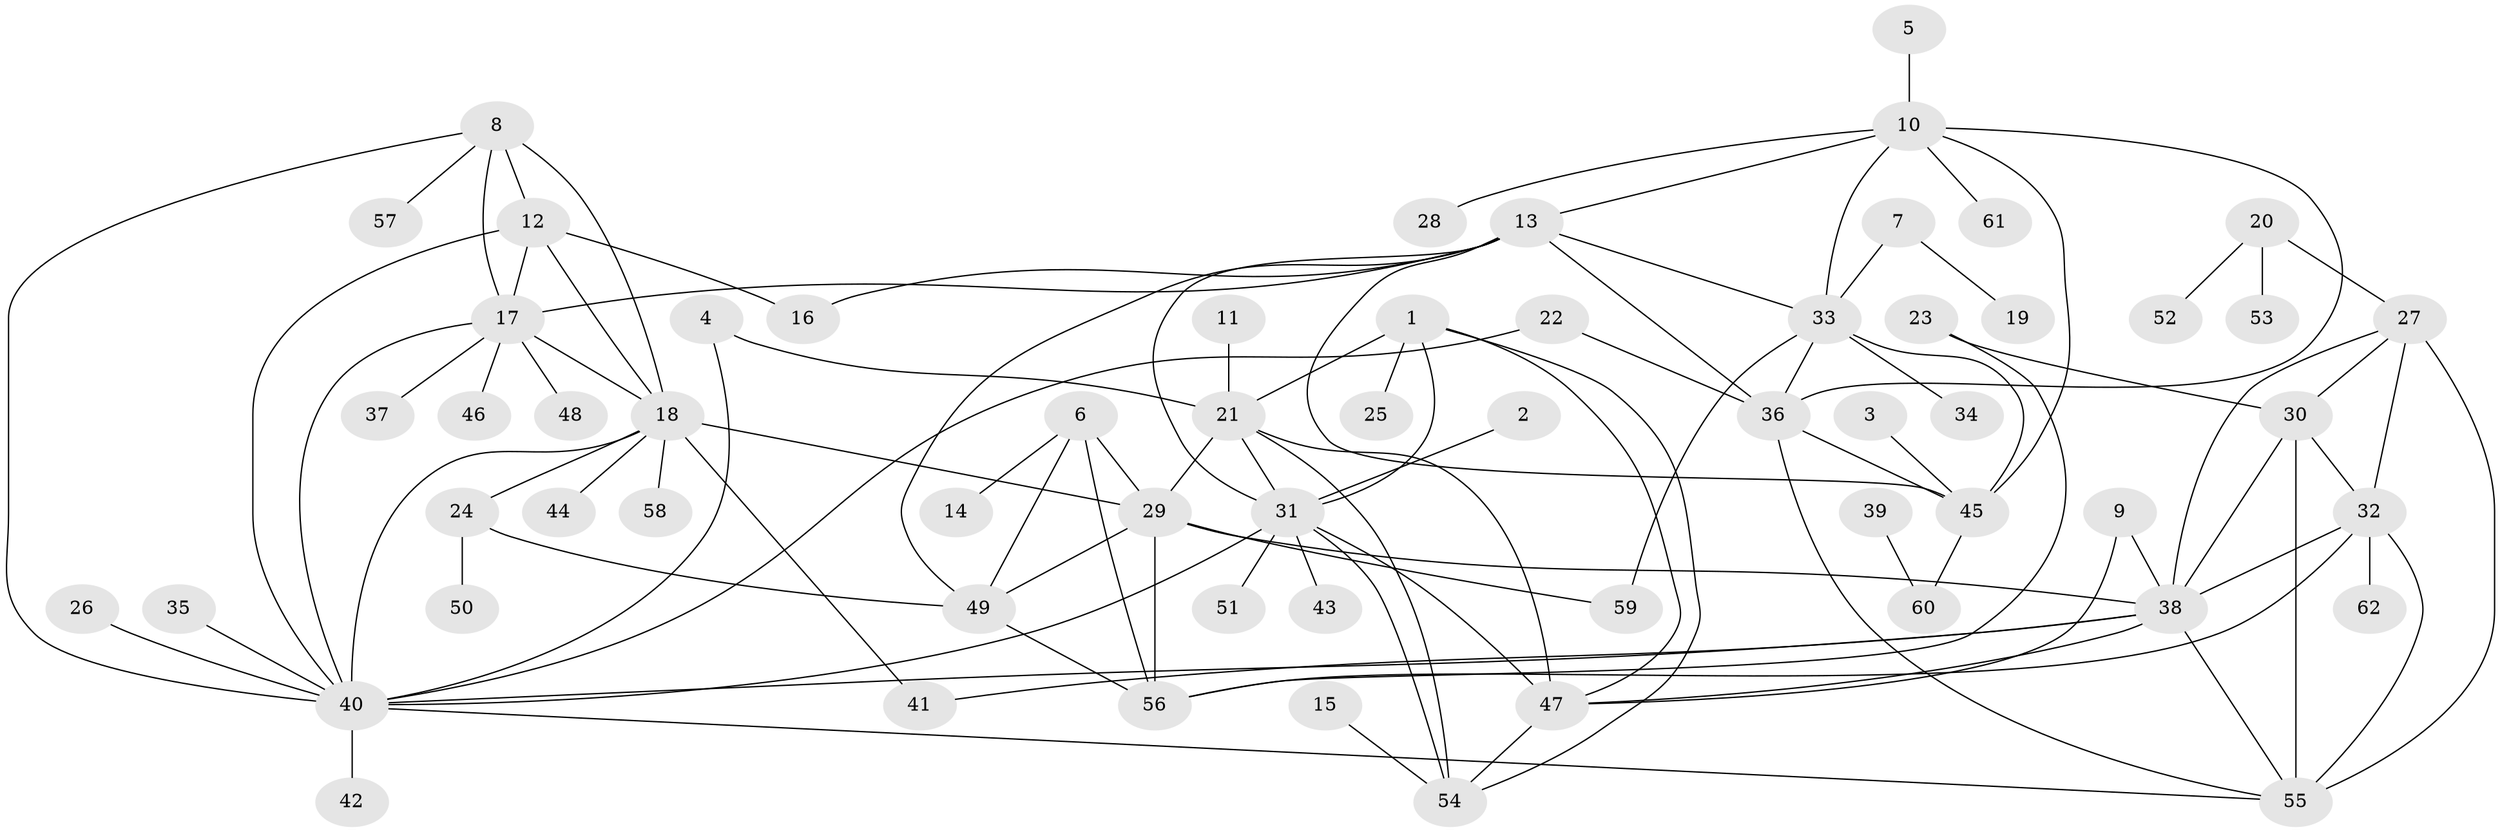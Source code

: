 // original degree distribution, {13: 0.008130081300813009, 6: 0.056910569105691054, 10: 0.016260162601626018, 7: 0.024390243902439025, 12: 0.024390243902439025, 9: 0.04065040650406504, 8: 0.056910569105691054, 5: 0.008130081300813009, 11: 0.008130081300813009, 1: 0.5447154471544715, 4: 0.016260162601626018, 3: 0.032520325203252036, 2: 0.16260162601626016}
// Generated by graph-tools (version 1.1) at 2025/02/03/09/25 03:02:47]
// undirected, 62 vertices, 104 edges
graph export_dot {
graph [start="1"]
  node [color=gray90,style=filled];
  1;
  2;
  3;
  4;
  5;
  6;
  7;
  8;
  9;
  10;
  11;
  12;
  13;
  14;
  15;
  16;
  17;
  18;
  19;
  20;
  21;
  22;
  23;
  24;
  25;
  26;
  27;
  28;
  29;
  30;
  31;
  32;
  33;
  34;
  35;
  36;
  37;
  38;
  39;
  40;
  41;
  42;
  43;
  44;
  45;
  46;
  47;
  48;
  49;
  50;
  51;
  52;
  53;
  54;
  55;
  56;
  57;
  58;
  59;
  60;
  61;
  62;
  1 -- 21 [weight=2.0];
  1 -- 25 [weight=1.0];
  1 -- 31 [weight=1.0];
  1 -- 47 [weight=1.0];
  1 -- 54 [weight=1.0];
  2 -- 31 [weight=1.0];
  3 -- 45 [weight=1.0];
  4 -- 21 [weight=1.0];
  4 -- 40 [weight=1.0];
  5 -- 10 [weight=1.0];
  6 -- 14 [weight=1.0];
  6 -- 29 [weight=4.0];
  6 -- 49 [weight=2.0];
  6 -- 56 [weight=2.0];
  7 -- 19 [weight=1.0];
  7 -- 33 [weight=1.0];
  8 -- 12 [weight=2.0];
  8 -- 17 [weight=1.0];
  8 -- 18 [weight=1.0];
  8 -- 40 [weight=1.0];
  8 -- 57 [weight=1.0];
  9 -- 38 [weight=1.0];
  9 -- 47 [weight=1.0];
  10 -- 13 [weight=2.0];
  10 -- 28 [weight=1.0];
  10 -- 33 [weight=2.0];
  10 -- 36 [weight=2.0];
  10 -- 45 [weight=2.0];
  10 -- 61 [weight=1.0];
  11 -- 21 [weight=1.0];
  12 -- 16 [weight=1.0];
  12 -- 17 [weight=2.0];
  12 -- 18 [weight=2.0];
  12 -- 40 [weight=2.0];
  13 -- 16 [weight=1.0];
  13 -- 17 [weight=1.0];
  13 -- 31 [weight=1.0];
  13 -- 33 [weight=1.0];
  13 -- 36 [weight=1.0];
  13 -- 45 [weight=1.0];
  13 -- 49 [weight=1.0];
  15 -- 54 [weight=1.0];
  17 -- 18 [weight=1.0];
  17 -- 37 [weight=1.0];
  17 -- 40 [weight=1.0];
  17 -- 46 [weight=1.0];
  17 -- 48 [weight=1.0];
  18 -- 24 [weight=1.0];
  18 -- 29 [weight=1.0];
  18 -- 40 [weight=1.0];
  18 -- 41 [weight=1.0];
  18 -- 44 [weight=1.0];
  18 -- 58 [weight=1.0];
  20 -- 27 [weight=1.0];
  20 -- 52 [weight=1.0];
  20 -- 53 [weight=1.0];
  21 -- 29 [weight=1.0];
  21 -- 31 [weight=2.0];
  21 -- 47 [weight=2.0];
  21 -- 54 [weight=2.0];
  22 -- 36 [weight=1.0];
  22 -- 40 [weight=1.0];
  23 -- 30 [weight=1.0];
  23 -- 56 [weight=1.0];
  24 -- 49 [weight=1.0];
  24 -- 50 [weight=1.0];
  26 -- 40 [weight=1.0];
  27 -- 30 [weight=2.0];
  27 -- 32 [weight=1.0];
  27 -- 38 [weight=1.0];
  27 -- 55 [weight=1.0];
  29 -- 38 [weight=1.0];
  29 -- 49 [weight=2.0];
  29 -- 56 [weight=2.0];
  29 -- 59 [weight=1.0];
  30 -- 32 [weight=2.0];
  30 -- 38 [weight=2.0];
  30 -- 55 [weight=2.0];
  31 -- 40 [weight=1.0];
  31 -- 43 [weight=1.0];
  31 -- 47 [weight=1.0];
  31 -- 51 [weight=1.0];
  31 -- 54 [weight=1.0];
  32 -- 38 [weight=1.0];
  32 -- 55 [weight=1.0];
  32 -- 56 [weight=1.0];
  32 -- 62 [weight=1.0];
  33 -- 34 [weight=1.0];
  33 -- 36 [weight=1.0];
  33 -- 45 [weight=1.0];
  33 -- 59 [weight=1.0];
  35 -- 40 [weight=1.0];
  36 -- 45 [weight=1.0];
  36 -- 55 [weight=1.0];
  38 -- 40 [weight=1.0];
  38 -- 41 [weight=1.0];
  38 -- 47 [weight=1.0];
  38 -- 55 [weight=1.0];
  39 -- 60 [weight=1.0];
  40 -- 42 [weight=1.0];
  40 -- 55 [weight=1.0];
  45 -- 60 [weight=1.0];
  47 -- 54 [weight=1.0];
  49 -- 56 [weight=1.0];
}
